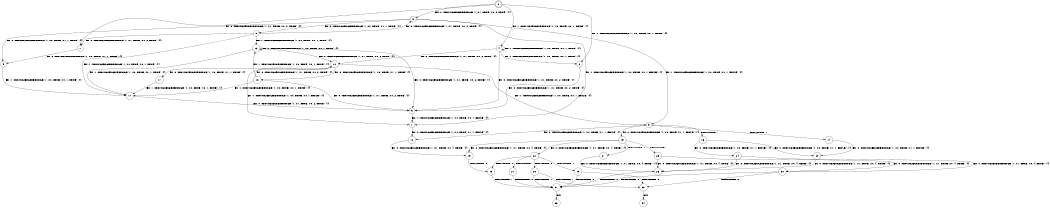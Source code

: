 digraph BCG {
size = "7, 10.5";
center = TRUE;
node [shape = circle];
0 [peripheries = 2];
0 -> 1 [label = "EX !0 !ATOMIC_EXCH_BRANCH (1, +1, TRUE, +0, 2, TRUE) !{}"];
0 -> 2 [label = "EX !1 !ATOMIC_EXCH_BRANCH (1, +0, TRUE, +0, 1, TRUE) !{}"];
0 -> 3 [label = "EX !0 !ATOMIC_EXCH_BRANCH (1, +1, TRUE, +0, 2, TRUE) !{}"];
0 -> 4 [label = "EX !1 !ATOMIC_EXCH_BRANCH (1, +0, TRUE, +0, 1, TRUE) !{}"];
1 -> 5 [label = "EX !0 !ATOMIC_EXCH_BRANCH (1, +0, TRUE, +1, 1, TRUE) !{}"];
2 -> 6 [label = "EX !0 !ATOMIC_EXCH_BRANCH (1, +1, TRUE, +0, 2, TRUE) !{}"];
3 -> 5 [label = "EX !0 !ATOMIC_EXCH_BRANCH (1, +0, TRUE, +1, 1, TRUE) !{}"];
3 -> 7 [label = "EX !1 !ATOMIC_EXCH_BRANCH (1, +0, TRUE, +0, 1, FALSE) !{}"];
3 -> 8 [label = "EX !0 !ATOMIC_EXCH_BRANCH (1, +0, TRUE, +1, 1, TRUE) !{}"];
3 -> 9 [label = "EX !1 !ATOMIC_EXCH_BRANCH (1, +0, TRUE, +0, 1, FALSE) !{}"];
4 -> 2 [label = "EX !1 !ATOMIC_EXCH_BRANCH (1, +0, TRUE, +0, 1, TRUE) !{}"];
4 -> 6 [label = "EX !0 !ATOMIC_EXCH_BRANCH (1, +1, TRUE, +0, 2, TRUE) !{}"];
4 -> 4 [label = "EX !1 !ATOMIC_EXCH_BRANCH (1, +0, TRUE, +0, 1, TRUE) !{}"];
4 -> 10 [label = "EX !0 !ATOMIC_EXCH_BRANCH (1, +1, TRUE, +0, 2, TRUE) !{}"];
5 -> 11 [label = "EX !1 !ATOMIC_EXCH_BRANCH (1, +0, TRUE, +0, 1, TRUE) !{}"];
6 -> 7 [label = "EX !1 !ATOMIC_EXCH_BRANCH (1, +0, TRUE, +0, 1, FALSE) !{}"];
7 -> 12 [label = "EX !0 !ATOMIC_EXCH_BRANCH (1, +0, TRUE, +1, 1, FALSE) !{}"];
8 -> 1 [label = "EX !0 !ATOMIC_EXCH_BRANCH (1, +1, TRUE, +0, 2, TRUE) !{}"];
8 -> 11 [label = "EX !1 !ATOMIC_EXCH_BRANCH (1, +0, TRUE, +0, 1, TRUE) !{}"];
8 -> 3 [label = "EX !0 !ATOMIC_EXCH_BRANCH (1, +1, TRUE, +0, 2, TRUE) !{}"];
8 -> 13 [label = "EX !1 !ATOMIC_EXCH_BRANCH (1, +0, TRUE, +0, 1, TRUE) !{}"];
9 -> 12 [label = "EX !0 !ATOMIC_EXCH_BRANCH (1, +0, TRUE, +1, 1, FALSE) !{}"];
9 -> 14 [label = "TERMINATE !1"];
9 -> 15 [label = "EX !0 !ATOMIC_EXCH_BRANCH (1, +0, TRUE, +1, 1, FALSE) !{}"];
9 -> 16 [label = "TERMINATE !1"];
10 -> 17 [label = "EX !0 !ATOMIC_EXCH_BRANCH (1, +0, TRUE, +1, 1, TRUE) !{}"];
10 -> 7 [label = "EX !1 !ATOMIC_EXCH_BRANCH (1, +0, TRUE, +0, 1, FALSE) !{}"];
10 -> 18 [label = "EX !0 !ATOMIC_EXCH_BRANCH (1, +0, TRUE, +1, 1, TRUE) !{}"];
10 -> 9 [label = "EX !1 !ATOMIC_EXCH_BRANCH (1, +0, TRUE, +0, 1, FALSE) !{}"];
11 -> 6 [label = "EX !0 !ATOMIC_EXCH_BRANCH (1, +1, TRUE, +0, 2, TRUE) !{}"];
12 -> 19 [label = "EX !0 !ATOMIC_EXCH_BRANCH (1, +1, TRUE, +0, 4, TRUE) !{}"];
13 -> 6 [label = "EX !0 !ATOMIC_EXCH_BRANCH (1, +1, TRUE, +0, 2, TRUE) !{}"];
13 -> 11 [label = "EX !1 !ATOMIC_EXCH_BRANCH (1, +0, TRUE, +0, 1, TRUE) !{}"];
13 -> 10 [label = "EX !0 !ATOMIC_EXCH_BRANCH (1, +1, TRUE, +0, 2, TRUE) !{}"];
13 -> 13 [label = "EX !1 !ATOMIC_EXCH_BRANCH (1, +0, TRUE, +0, 1, TRUE) !{}"];
14 -> 20 [label = "EX !0 !ATOMIC_EXCH_BRANCH (1, +0, TRUE, +1, 1, FALSE) !{}"];
15 -> 19 [label = "EX !0 !ATOMIC_EXCH_BRANCH (1, +1, TRUE, +0, 4, TRUE) !{}"];
15 -> 21 [label = "TERMINATE !1"];
15 -> 22 [label = "EX !0 !ATOMIC_EXCH_BRANCH (1, +1, TRUE, +0, 4, TRUE) !{}"];
15 -> 23 [label = "TERMINATE !1"];
16 -> 20 [label = "EX !0 !ATOMIC_EXCH_BRANCH (1, +0, TRUE, +1, 1, FALSE) !{}"];
16 -> 24 [label = "EX !0 !ATOMIC_EXCH_BRANCH (1, +0, TRUE, +1, 1, FALSE) !{}"];
17 -> 11 [label = "EX !1 !ATOMIC_EXCH_BRANCH (1, +0, TRUE, +0, 1, TRUE) !{}"];
18 -> 6 [label = "EX !0 !ATOMIC_EXCH_BRANCH (1, +1, TRUE, +0, 2, TRUE) !{}"];
18 -> 11 [label = "EX !1 !ATOMIC_EXCH_BRANCH (1, +0, TRUE, +0, 1, TRUE) !{}"];
18 -> 10 [label = "EX !0 !ATOMIC_EXCH_BRANCH (1, +1, TRUE, +0, 2, TRUE) !{}"];
18 -> 13 [label = "EX !1 !ATOMIC_EXCH_BRANCH (1, +0, TRUE, +0, 1, TRUE) !{}"];
19 -> 25 [label = "TERMINATE !0"];
20 -> 26 [label = "EX !0 !ATOMIC_EXCH_BRANCH (1, +1, TRUE, +0, 4, TRUE) !{}"];
21 -> 26 [label = "EX !0 !ATOMIC_EXCH_BRANCH (1, +1, TRUE, +0, 4, TRUE) !{}"];
22 -> 25 [label = "TERMINATE !0"];
22 -> 27 [label = "TERMINATE !1"];
22 -> 28 [label = "TERMINATE !0"];
22 -> 29 [label = "TERMINATE !1"];
23 -> 26 [label = "EX !0 !ATOMIC_EXCH_BRANCH (1, +1, TRUE, +0, 4, TRUE) !{}"];
23 -> 30 [label = "EX !0 !ATOMIC_EXCH_BRANCH (1, +1, TRUE, +0, 4, TRUE) !{}"];
24 -> 26 [label = "EX !0 !ATOMIC_EXCH_BRANCH (1, +1, TRUE, +0, 4, TRUE) !{}"];
24 -> 30 [label = "EX !0 !ATOMIC_EXCH_BRANCH (1, +1, TRUE, +0, 4, TRUE) !{}"];
25 -> 31 [label = "TERMINATE !1"];
26 -> 31 [label = "TERMINATE !0"];
27 -> 31 [label = "TERMINATE !0"];
28 -> 31 [label = "TERMINATE !1"];
28 -> 32 [label = "TERMINATE !1"];
29 -> 31 [label = "TERMINATE !0"];
29 -> 32 [label = "TERMINATE !0"];
30 -> 31 [label = "TERMINATE !0"];
30 -> 32 [label = "TERMINATE !0"];
31 -> 33 [label = "exit"];
32 -> 34 [label = "exit"];
}
